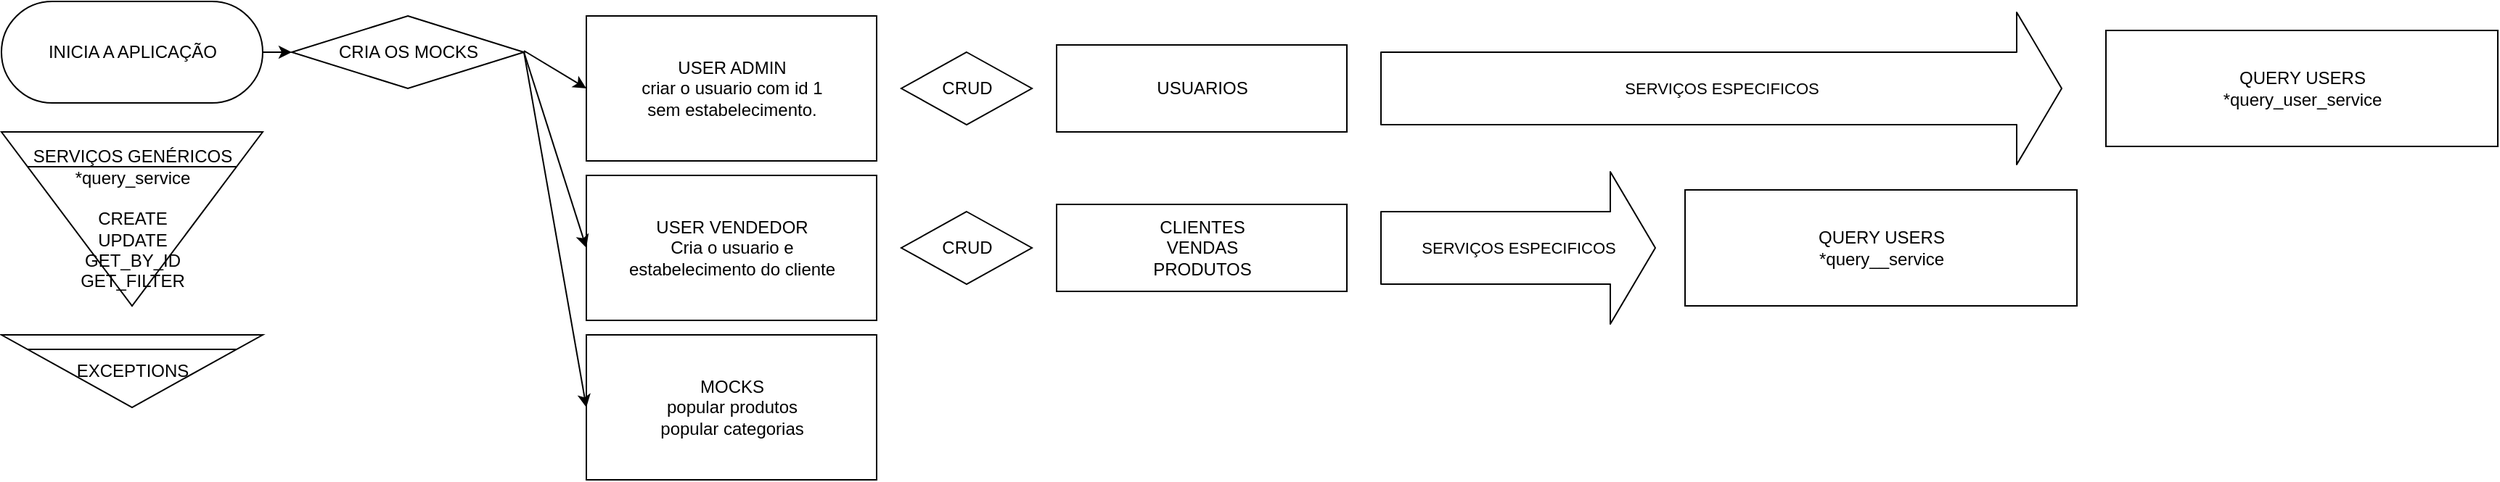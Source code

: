 <mxfile version="12.2.4" pages="5"><diagram id="HAuRea7eaSIk_ir6amVe" name="HOME"><mxGraphModel dx="1028" dy="376" grid="1" gridSize="10" guides="1" tooltips="1" connect="1" arrows="1" fold="1" page="1" pageScale="1" pageWidth="827" pageHeight="1169" math="0" shadow="0"><root><mxCell id="0"/><mxCell id="1" parent="0"/><mxCell id="2" value="INICIA A APLICAÇÃO" style="html=1;dashed=0;whitespace=wrap;shape=mxgraph.dfd.start" parent="1" vertex="1"><mxGeometry x="10" y="10" width="180" height="70" as="geometry"/></mxCell><mxCell id="3" value="CRIA OS MOCKS" style="shape=rhombus;html=1;dashed=0;whitespace=wrap;perimeter=rhombusPerimeter;" parent="1" vertex="1"><mxGeometry x="210" y="20" width="160" height="50" as="geometry"/></mxCell><mxCell id="5" value="USER ADMIN&lt;br&gt;criar o usuario com id 1 &lt;br&gt;sem estabelecimento." style="html=1;dashed=0;whitespace=wrap;" parent="1" vertex="1"><mxGeometry x="413" y="20" width="200" height="100" as="geometry"/></mxCell><mxCell id="6" value="USER VENDEDOR&lt;br&gt;Cria o usuario e &lt;br&gt;estabelecimento do cliente" style="html=1;dashed=0;whitespace=wrap;" parent="1" vertex="1"><mxGeometry x="413" y="130" width="200" height="100" as="geometry"/></mxCell><mxCell id="7" value="MOCKS&lt;br&gt;popular produtos&lt;br&gt;popular categorias&lt;br&gt;" style="html=1;dashed=0;whitespace=wrap;" parent="1" vertex="1"><mxGeometry x="413" y="240" width="200" height="100" as="geometry"/></mxCell><mxCell id="10" value="" style="endArrow=classic;html=1;entryX=0;entryY=0.5;entryDx=0;entryDy=0;exitX=1;exitY=0.5;exitDx=0;exitDy=0;" parent="1" source="2" target="3" edge="1"><mxGeometry width="50" height="50" relative="1" as="geometry"><mxPoint x="150" y="70" as="sourcePoint"/><mxPoint x="200" y="20" as="targetPoint"/></mxGeometry></mxCell><mxCell id="11" value="" style="endArrow=classic;html=1;exitX=1;exitY=0.5;exitDx=0;exitDy=0;entryX=0;entryY=0.5;entryDx=0;entryDy=0;" parent="1" target="5" edge="1"><mxGeometry width="50" height="50" relative="1" as="geometry"><mxPoint x="370" y="44" as="sourcePoint"/><mxPoint x="500" y="70" as="targetPoint"/></mxGeometry></mxCell><mxCell id="12" value="" style="endArrow=classic;html=1;exitX=1;exitY=0.5;exitDx=0;exitDy=0;entryX=0;entryY=0.5;entryDx=0;entryDy=0;" parent="1" source="3" target="6" edge="1"><mxGeometry width="50" height="50" relative="1" as="geometry"><mxPoint x="380" y="54" as="sourcePoint"/><mxPoint x="560" y="170" as="targetPoint"/></mxGeometry></mxCell><mxCell id="13" value="" style="endArrow=classic;html=1;exitX=1;exitY=0.5;exitDx=0;exitDy=0;entryX=0;entryY=0.5;entryDx=0;entryDy=0;" parent="1" source="3" target="7" edge="1"><mxGeometry width="50" height="50" relative="1" as="geometry"><mxPoint x="390" y="64" as="sourcePoint"/><mxPoint x="570" y="280" as="targetPoint"/></mxGeometry></mxCell><mxCell id="14" value="SERVIÇOS GENÉRICOS&lt;br&gt;*query_service&lt;br&gt;&lt;br&gt;CREATE&lt;br&gt;UPDATE&lt;br&gt;GET_BY_ID&lt;br&gt;GET_FILTER" style="html=1;dashed=0;whitespace=wrap;shape=mxgraph.dfd.archive" parent="1" vertex="1"><mxGeometry x="10" y="100" width="180" height="120" as="geometry"/></mxCell><mxCell id="17" value="CRUD" style="shape=rhombus;html=1;dashed=0;whitespace=wrap;perimeter=rhombusPerimeter;" parent="1" vertex="1"><mxGeometry x="630" y="45" width="90" height="50" as="geometry"/></mxCell><mxCell id="19" value="USUARIOS" style="html=1;dashed=0;whitespace=wrap;" parent="1" vertex="1"><mxGeometry x="737" y="40" width="200" height="60" as="geometry"/></mxCell><mxCell id="20" value="CLIENTES&lt;br&gt;VENDAS&lt;br&gt;PRODUTOS" style="html=1;dashed=0;whitespace=wrap;" parent="1" vertex="1"><mxGeometry x="737" y="150" width="200" height="60" as="geometry"/></mxCell><mxCell id="21" value="CRUD" style="shape=rhombus;html=1;dashed=0;whitespace=wrap;perimeter=rhombusPerimeter;" parent="1" vertex="1"><mxGeometry x="630" y="155" width="90" height="50" as="geometry"/></mxCell><mxCell id="22" value="SERVIÇOS ESPECIFICOS" style="endArrow=classic;html=1;shape=flexArrow;endWidth=54;endSize=10;width=50;" parent="1" edge="1"><mxGeometry width="50" height="50" relative="1" as="geometry"><mxPoint x="960" y="70" as="sourcePoint"/><mxPoint x="1430" y="70" as="targetPoint"/></mxGeometry></mxCell><mxCell id="23" value="SERVIÇOS ESPECIFICOS" style="endArrow=classic;html=1;shape=flexArrow;endWidth=54;endSize=10;width=50;" parent="1" edge="1"><mxGeometry width="50" height="50" relative="1" as="geometry"><mxPoint x="960" y="180" as="sourcePoint"/><mxPoint x="1150" y="180" as="targetPoint"/></mxGeometry></mxCell><mxCell id="24" value="QUERY USERS&lt;br&gt;*query_user_service" style="html=1;dashed=0;whitespace=wrap;" parent="1" vertex="1"><mxGeometry x="1460" y="30" width="270" height="80" as="geometry"/></mxCell><mxCell id="25" value="QUERY USERS&lt;br&gt;*query__service" style="html=1;dashed=0;whitespace=wrap;" parent="1" vertex="1"><mxGeometry x="1170" y="140" width="270" height="80" as="geometry"/></mxCell><mxCell id="26" value="EXCEPTIONS" style="html=1;dashed=0;whitespace=wrap;shape=mxgraph.dfd.archive" parent="1" vertex="1"><mxGeometry x="10" y="240" width="180" height="50" as="geometry"/></mxCell></root></mxGraphModel></diagram><diagram id="qM5zz1bDGCY8r4yWVVj-" name="ROTA USUARIOS"><mxGraphModel dx="1028" dy="376" grid="1" gridSize="10" guides="1" tooltips="1" connect="1" arrows="1" fold="1" page="1" pageScale="1" pageWidth="827" pageHeight="1169" math="0" shadow="0"><root><mxCell id="nqOSVcXyvpx07ICNzebk-0"/><mxCell id="nqOSVcXyvpx07ICNzebk-1" parent="nqOSVcXyvpx07ICNzebk-0"/><mxCell id="nqOSVcXyvpx07ICNzebk-5" value="" style="edgeStyle=orthogonalEdgeStyle;rounded=0;orthogonalLoop=1;jettySize=auto;html=1;exitX=0.25;exitY=1;exitDx=0;exitDy=0;entryX=0.25;entryY=0;entryDx=0;entryDy=0;" parent="nqOSVcXyvpx07ICNzebk-1" source="nqOSVcXyvpx07ICNzebk-2" target="nqOSVcXyvpx07ICNzebk-4" edge="1"><mxGeometry relative="1" as="geometry"/></mxCell><mxCell id="nqOSVcXyvpx07ICNzebk-13" value="" style="edgeStyle=orthogonalEdgeStyle;rounded=0;orthogonalLoop=1;jettySize=auto;html=1;exitX=1;exitY=0.25;exitDx=0;exitDy=0;entryX=0;entryY=0.25;entryDx=0;entryDy=0;" parent="nqOSVcXyvpx07ICNzebk-1" source="nqOSVcXyvpx07ICNzebk-2" target="nqOSVcXyvpx07ICNzebk-12" edge="1"><mxGeometry relative="1" as="geometry"/></mxCell><mxCell id="nqOSVcXyvpx07ICNzebk-2" value="post_user()" style="html=1;dashed=0;whitespace=wrap;fillColor=#FFD966;" parent="nqOSVcXyvpx07ICNzebk-1" vertex="1"><mxGeometry x="275" y="66" width="150" height="28" as="geometry"/></mxCell><mxCell id="sfZeH2ZLtcxH5XW9ZBTR-7" style="edgeStyle=orthogonalEdgeStyle;rounded=0;orthogonalLoop=1;jettySize=auto;html=1;exitX=0;exitY=0.75;exitDx=0;exitDy=0;entryX=1;entryY=0.75;entryDx=0;entryDy=0;" parent="nqOSVcXyvpx07ICNzebk-1" source="nqOSVcXyvpx07ICNzebk-12" target="nqOSVcXyvpx07ICNzebk-2" edge="1"><mxGeometry relative="1" as="geometry"/></mxCell><mxCell id="nqOSVcXyvpx07ICNzebk-12" value="bp_users" style="html=1;dashed=0;whitespace=wrap;fillColor=#008542;" parent="nqOSVcXyvpx07ICNzebk-1" vertex="1"><mxGeometry x="515" y="66" width="150" height="28" as="geometry"/></mxCell><mxCell id="nqOSVcXyvpx07ICNzebk-7" style="edgeStyle=orthogonalEdgeStyle;rounded=0;orthogonalLoop=1;jettySize=auto;html=1;exitX=0.75;exitY=0;exitDx=0;exitDy=0;entryX=0.75;entryY=1;entryDx=0;entryDy=0;" parent="nqOSVcXyvpx07ICNzebk-1" source="nqOSVcXyvpx07ICNzebk-4" target="nqOSVcXyvpx07ICNzebk-2" edge="1"><mxGeometry relative="1" as="geometry"/></mxCell><mxCell id="nqOSVcXyvpx07ICNzebk-16" style="edgeStyle=orthogonalEdgeStyle;rounded=0;orthogonalLoop=1;jettySize=auto;html=1;exitX=1;exitY=0.25;exitDx=0;exitDy=0;entryX=0;entryY=0.25;entryDx=0;entryDy=0;" parent="nqOSVcXyvpx07ICNzebk-1" source="nqOSVcXyvpx07ICNzebk-4" target="nqOSVcXyvpx07ICNzebk-15" edge="1"><mxGeometry relative="1" as="geometry"/></mxCell><mxCell id="sfZeH2ZLtcxH5XW9ZBTR-5" style="edgeStyle=orthogonalEdgeStyle;rounded=0;orthogonalLoop=1;jettySize=auto;html=1;exitX=0;exitY=0.5;exitDx=0;exitDy=0;entryX=0;entryY=0.5;entryDx=0;entryDy=0;" parent="nqOSVcXyvpx07ICNzebk-1" source="nqOSVcXyvpx07ICNzebk-4" target="sfZeH2ZLtcxH5XW9ZBTR-0" edge="1"><mxGeometry relative="1" as="geometry"><mxPoint x="250" y="40" as="targetPoint"/></mxGeometry></mxCell><mxCell id="nqOSVcXyvpx07ICNzebk-4" value="create_svc(users)&lt;br&gt;create_svc(establishment)" style="html=1;dashed=0;whitespace=wrap;fillColor=#999900;" parent="nqOSVcXyvpx07ICNzebk-1" vertex="1"><mxGeometry x="275" y="141.5" width="150" height="45" as="geometry"/></mxCell><mxCell id="nqOSVcXyvpx07ICNzebk-3" value="CRIA USER" style="shape=rhombus;html=1;dashed=0;whitespace=wrap;perimeter=rhombusPerimeter;" parent="nqOSVcXyvpx07ICNzebk-1" vertex="1"><mxGeometry x="140" y="84.5" width="100" height="54" as="geometry"/></mxCell><mxCell id="nqOSVcXyvpx07ICNzebk-8" value="ROUTES" style="html=1;dashed=0;whitespace=wrap;shape=mxgraph.dfd.archive;fillColor=#008542;" parent="nqOSVcXyvpx07ICNzebk-1" vertex="1"><mxGeometry x="10" y="20" width="110" height="20" as="geometry"/></mxCell><mxCell id="nqOSVcXyvpx07ICNzebk-9" value="CONTROLLES" style="html=1;dashed=0;whitespace=wrap;shape=mxgraph.dfd.archive;fillColor=#FFD966;" parent="nqOSVcXyvpx07ICNzebk-1" vertex="1"><mxGeometry x="10" y="49.5" width="110" height="28" as="geometry"/></mxCell><mxCell id="nqOSVcXyvpx07ICNzebk-10" value="SERVICES" style="html=1;dashed=0;whitespace=wrap;shape=mxgraph.dfd.archive;fillColor=#999900;" parent="nqOSVcXyvpx07ICNzebk-1" vertex="1"><mxGeometry x="10" y="86.5" width="110" height="25" as="geometry"/></mxCell><mxCell id="nqOSVcXyvpx07ICNzebk-11" value="MODELS" style="html=1;dashed=0;whitespace=wrap;shape=mxgraph.dfd.archive;fillColor=#F85F54;" parent="nqOSVcXyvpx07ICNzebk-1" vertex="1"><mxGeometry x="10" y="120" width="110" height="20" as="geometry"/></mxCell><mxCell id="sfZeH2ZLtcxH5XW9ZBTR-1" style="edgeStyle=orthogonalEdgeStyle;rounded=0;orthogonalLoop=1;jettySize=auto;html=1;exitX=0;exitY=0.75;exitDx=0;exitDy=0;entryX=1;entryY=0.75;entryDx=0;entryDy=0;" parent="nqOSVcXyvpx07ICNzebk-1" source="nqOSVcXyvpx07ICNzebk-15" target="nqOSVcXyvpx07ICNzebk-4" edge="1"><mxGeometry relative="1" as="geometry"/></mxCell><mxCell id="nqOSVcXyvpx07ICNzebk-15" value="UserModel&lt;br&gt;EstablishmentModel" style="html=1;dashed=0;whitespace=wrap;shape=mxgraph.dfd.archive;fillColor=#F85F54;" parent="nqOSVcXyvpx07ICNzebk-1" vertex="1"><mxGeometry x="515" y="143" width="150" height="42" as="geometry"/></mxCell><mxCell id="nqOSVcXyvpx07ICNzebk-17" value="ERRORS" style="html=1;dashed=0;whitespace=wrap;shape=mxgraph.dfd.archive;fillColor=#CC0000;" parent="nqOSVcXyvpx07ICNzebk-1" vertex="1"><mxGeometry x="10" y="148.5" width="110" height="20" as="geometry"/></mxCell><mxCell id="nqOSVcXyvpx07ICNzebk-18" value="" style="edgeStyle=orthogonalEdgeStyle;rounded=0;orthogonalLoop=1;jettySize=auto;html=1;exitX=0.25;exitY=1;exitDx=0;exitDy=0;entryX=0.25;entryY=0;entryDx=0;entryDy=0;" parent="nqOSVcXyvpx07ICNzebk-1" source="nqOSVcXyvpx07ICNzebk-20" target="nqOSVcXyvpx07ICNzebk-24" edge="1"><mxGeometry relative="1" as="geometry"/></mxCell><mxCell id="nqOSVcXyvpx07ICNzebk-19" value="" style="edgeStyle=orthogonalEdgeStyle;rounded=0;orthogonalLoop=1;jettySize=auto;html=1;exitX=1;exitY=0.25;exitDx=0;exitDy=0;entryX=0;entryY=0.25;entryDx=0;entryDy=0;" parent="nqOSVcXyvpx07ICNzebk-1" source="nqOSVcXyvpx07ICNzebk-20" target="nqOSVcXyvpx07ICNzebk-21" edge="1"><mxGeometry relative="1" as="geometry"/></mxCell><mxCell id="nqOSVcXyvpx07ICNzebk-20" value="path_user()" style="html=1;dashed=0;whitespace=wrap;fillColor=#FFD966;" parent="nqOSVcXyvpx07ICNzebk-1" vertex="1"><mxGeometry x="275" y="290" width="150" height="28" as="geometry"/></mxCell><mxCell id="nqOSVcXyvpx07ICNzebk-27" style="edgeStyle=orthogonalEdgeStyle;rounded=0;orthogonalLoop=1;jettySize=auto;html=1;exitX=0;exitY=0.75;exitDx=0;exitDy=0;entryX=1;entryY=0.75;entryDx=0;entryDy=0;" parent="nqOSVcXyvpx07ICNzebk-1" source="nqOSVcXyvpx07ICNzebk-21" target="nqOSVcXyvpx07ICNzebk-20" edge="1"><mxGeometry relative="1" as="geometry"/></mxCell><mxCell id="nqOSVcXyvpx07ICNzebk-21" value="bp_users" style="html=1;dashed=0;whitespace=wrap;fillColor=#008542;" parent="nqOSVcXyvpx07ICNzebk-1" vertex="1"><mxGeometry x="515" y="290" width="150" height="28" as="geometry"/></mxCell><mxCell id="nqOSVcXyvpx07ICNzebk-22" style="edgeStyle=orthogonalEdgeStyle;rounded=0;orthogonalLoop=1;jettySize=auto;html=1;exitX=0.75;exitY=0;exitDx=0;exitDy=0;entryX=0.75;entryY=1;entryDx=0;entryDy=0;" parent="nqOSVcXyvpx07ICNzebk-1" source="nqOSVcXyvpx07ICNzebk-24" target="nqOSVcXyvpx07ICNzebk-20" edge="1"><mxGeometry relative="1" as="geometry"/></mxCell><mxCell id="sfZeH2ZLtcxH5XW9ZBTR-2" style="edgeStyle=orthogonalEdgeStyle;rounded=0;orthogonalLoop=1;jettySize=auto;html=1;exitX=1;exitY=0.25;exitDx=0;exitDy=0;entryX=0;entryY=0.25;entryDx=0;entryDy=0;" parent="nqOSVcXyvpx07ICNzebk-1" source="nqOSVcXyvpx07ICNzebk-24" target="nqOSVcXyvpx07ICNzebk-26" edge="1"><mxGeometry relative="1" as="geometry"/></mxCell><mxCell id="nqOSVcXyvpx07ICNzebk-24" value="update_svc(users)&lt;br&gt;update_svc(establishment)" style="html=1;dashed=0;whitespace=wrap;fillColor=#999900;" parent="nqOSVcXyvpx07ICNzebk-1" vertex="1"><mxGeometry x="275" y="337.5" width="150" height="45" as="geometry"/></mxCell><mxCell id="nqOSVcXyvpx07ICNzebk-25" value="UPDATE USER" style="shape=rhombus;html=1;dashed=0;whitespace=wrap;perimeter=rhombusPerimeter;" parent="nqOSVcXyvpx07ICNzebk-1" vertex="1"><mxGeometry x="140" y="297" width="120" height="71" as="geometry"/></mxCell><mxCell id="nqOSVcXyvpx07ICNzebk-30" style="edgeStyle=orthogonalEdgeStyle;rounded=0;orthogonalLoop=1;jettySize=auto;html=1;exitX=0;exitY=0.75;exitDx=0;exitDy=0;entryX=1;entryY=0.75;entryDx=0;entryDy=0;" parent="nqOSVcXyvpx07ICNzebk-1" source="nqOSVcXyvpx07ICNzebk-26" target="nqOSVcXyvpx07ICNzebk-24" edge="1"><mxGeometry relative="1" as="geometry"/></mxCell><mxCell id="nqOSVcXyvpx07ICNzebk-26" value="UserModel&lt;br&gt;EstablishmentModel" style="html=1;dashed=0;whitespace=wrap;shape=mxgraph.dfd.archive;fillColor=#F85F54;" parent="nqOSVcXyvpx07ICNzebk-1" vertex="1"><mxGeometry x="515" y="340" width="150" height="41" as="geometry"/></mxCell><mxCell id="sfZeH2ZLtcxH5XW9ZBTR-4" style="edgeStyle=orthogonalEdgeStyle;rounded=0;orthogonalLoop=1;jettySize=auto;html=1;exitX=0.5;exitY=1;exitDx=0;exitDy=0;entryX=0.5;entryY=0;entryDx=0;entryDy=0;" parent="nqOSVcXyvpx07ICNzebk-1" source="sfZeH2ZLtcxH5XW9ZBTR-0" target="nqOSVcXyvpx07ICNzebk-2" edge="1"><mxGeometry relative="1" as="geometry"/></mxCell><mxCell id="sfZeH2ZLtcxH5XW9ZBTR-0" value="ERRORS" style="html=1;dashed=0;whitespace=wrap;shape=mxgraph.dfd.archive;fillColor=#CC0000;" parent="nqOSVcXyvpx07ICNzebk-1" vertex="1"><mxGeometry x="275" y="15" width="150" height="35" as="geometry"/></mxCell><mxCell id="sfZeH2ZLtcxH5XW9ZBTR-3" value="ERRORS" style="html=1;dashed=0;whitespace=wrap;shape=mxgraph.dfd.archive;fillColor=#CC0000;" parent="nqOSVcXyvpx07ICNzebk-1" vertex="1"><mxGeometry x="275" y="230" width="150" height="50" as="geometry"/></mxCell></root></mxGraphModel></diagram><diagram id="KM79zfBQoiKs_YIj-gRu" name="ROTA CLIENTES"><mxGraphModel dx="1028" dy="376" grid="1" gridSize="10" guides="1" tooltips="1" connect="1" arrows="1" fold="1" page="1" pageScale="1" pageWidth="827" pageHeight="1169" math="0" shadow="0"><root><mxCell id="7lOQCkMtzUKoKxDkVtXI-0"/><mxCell id="7lOQCkMtzUKoKxDkVtXI-1" parent="7lOQCkMtzUKoKxDkVtXI-0"/></root></mxGraphModel></diagram><diagram id="ihjnGZoTscKDKpM_YkIH" name="ROTA PRODUTOS"><mxGraphModel dx="1028" dy="376" grid="1" gridSize="10" guides="1" tooltips="1" connect="1" arrows="1" fold="1" page="1" pageScale="1" pageWidth="827" pageHeight="1169" math="0" shadow="0"><root><mxCell id="UhKXKBV9AjlnqEAXdVf_-0"/><mxCell id="UhKXKBV9AjlnqEAXdVf_-1" parent="UhKXKBV9AjlnqEAXdVf_-0"/></root></mxGraphModel></diagram><diagram id="P-nOMPiM-E6m0VV7E1Km" name="ROTA VENDAS"><mxGraphModel dx="868" dy="376" grid="1" gridSize="10" guides="1" tooltips="1" connect="1" arrows="1" fold="1" page="1" pageScale="1" pageWidth="827" pageHeight="1169" math="0" shadow="0"><root><mxCell id="NcX-ZbhdhEzpskLAwn6O-0"/><mxCell id="NcX-ZbhdhEzpskLAwn6O-1" parent="NcX-ZbhdhEzpskLAwn6O-0"/></root></mxGraphModel></diagram></mxfile>